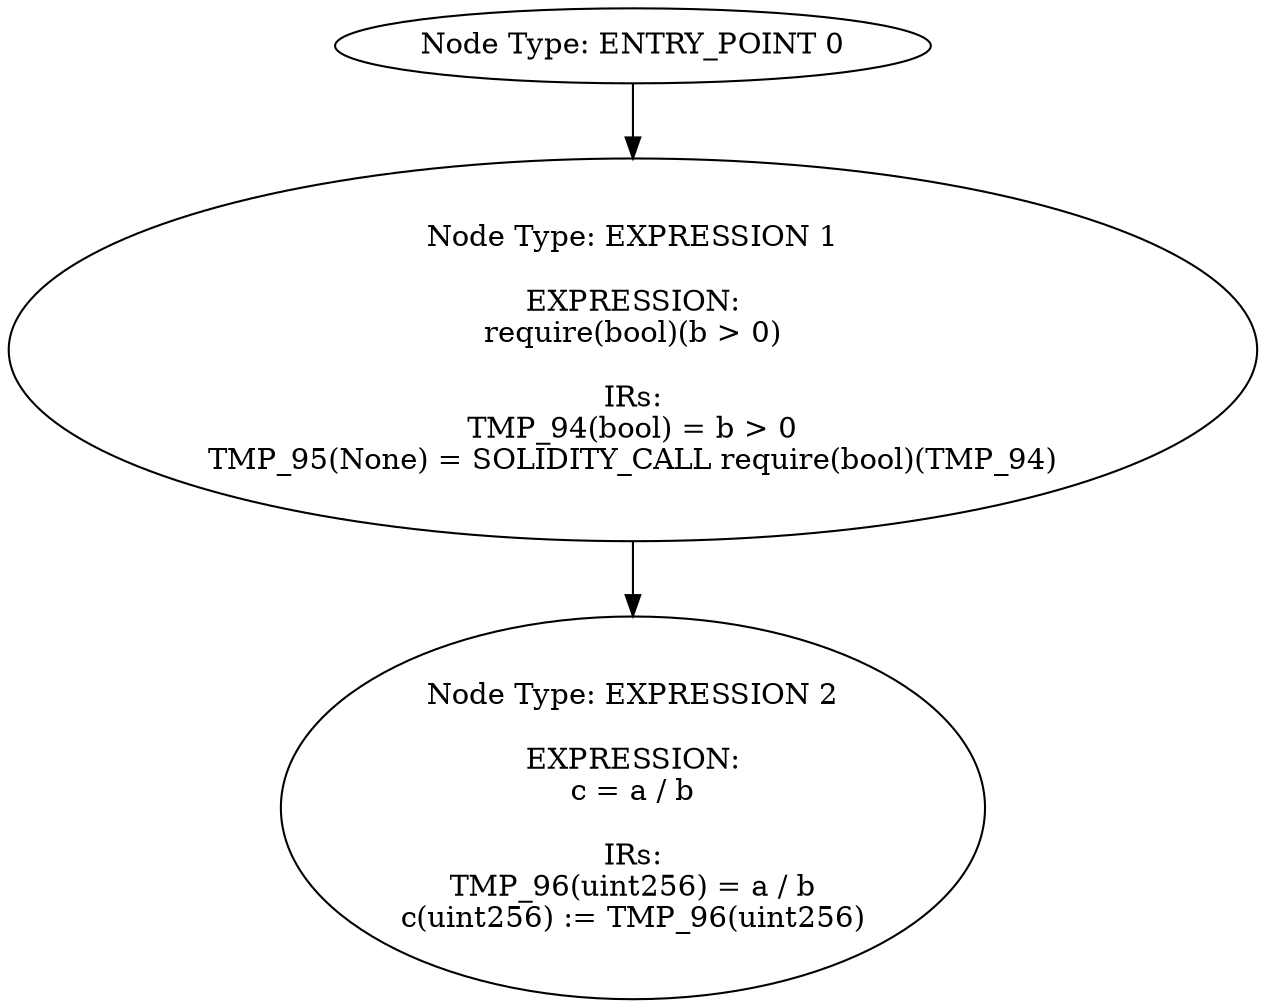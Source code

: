 digraph{
0[label="Node Type: ENTRY_POINT 0
"];
0->1;
1[label="Node Type: EXPRESSION 1

EXPRESSION:
require(bool)(b > 0)

IRs:
TMP_94(bool) = b > 0
TMP_95(None) = SOLIDITY_CALL require(bool)(TMP_94)"];
1->2;
2[label="Node Type: EXPRESSION 2

EXPRESSION:
c = a / b

IRs:
TMP_96(uint256) = a / b
c(uint256) := TMP_96(uint256)"];
}
